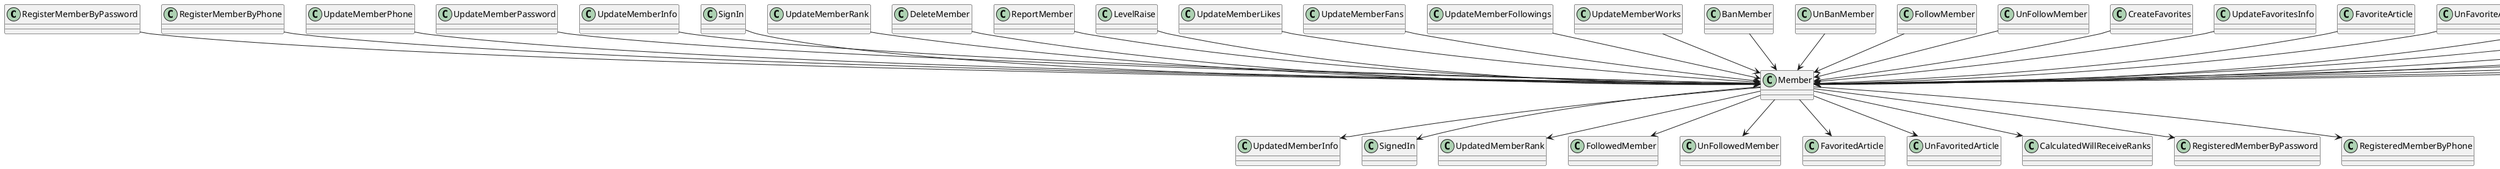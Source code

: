 @startuml
RegisterMemberByPassword            -down-> Member
RegisterMemberByPhone               -down-> Member
UpdateMemberPhone                   -down-> Member
UpdateMemberPassword                -down-> Member
UpdateMemberInfo                    -down-> Member
SignIn                              -down-> Member
UpdateMemberRank                    -down-> Member
DeleteMember                        -down-> Member
ReportMember                        -down-> Member
LevelRaise                          -down-> Member
UpdateMemberLikes                   -down-> Member
UpdateMemberFans                    -down-> Member
UpdateMemberFollowings              -down-> Member
UpdateMemberWorks                   -down-> Member
BanMember                           -down-> Member
UnBanMember                         -down-> Member
FollowMember                        -down-> Member
UnFollowMember                      -down-> Member
CreateFavorites                     -down-> Member
UpdateFavoritesInfo                 -down-> Member
FavoriteArticle                     -down-> Member
UnFavoriteArticle                   -down-> Member
DeleteFavorites                     -down-> Member
CreateMemberHistory                 -down-> Member
CalculateWillReceiveRanks           -down-> Member
UpdateMemberFavoritesArticles       -down-> Member
UpdateMemberStarInfo                -down-> Member
UpdateMemberStardust                -down-> Member
UpdateBlackMemberInfo               -down-> Member
UpdateFollowMemberInfo              -down-> Member



Member-down->UpdatedMemberInfo
Member-down->SignedIn
Member-down->UpdatedMemberRank
Member-down->FollowedMember
Member-down->UnFollowedMember
Member-down->FavoritedArticle
Member-down->UnFavoritedArticle
Member-down->CalculatedWillReceiveRanks
Member-down->RegisteredMemberByPassword
Member-down->RegisteredMemberByPhone
@enduml
